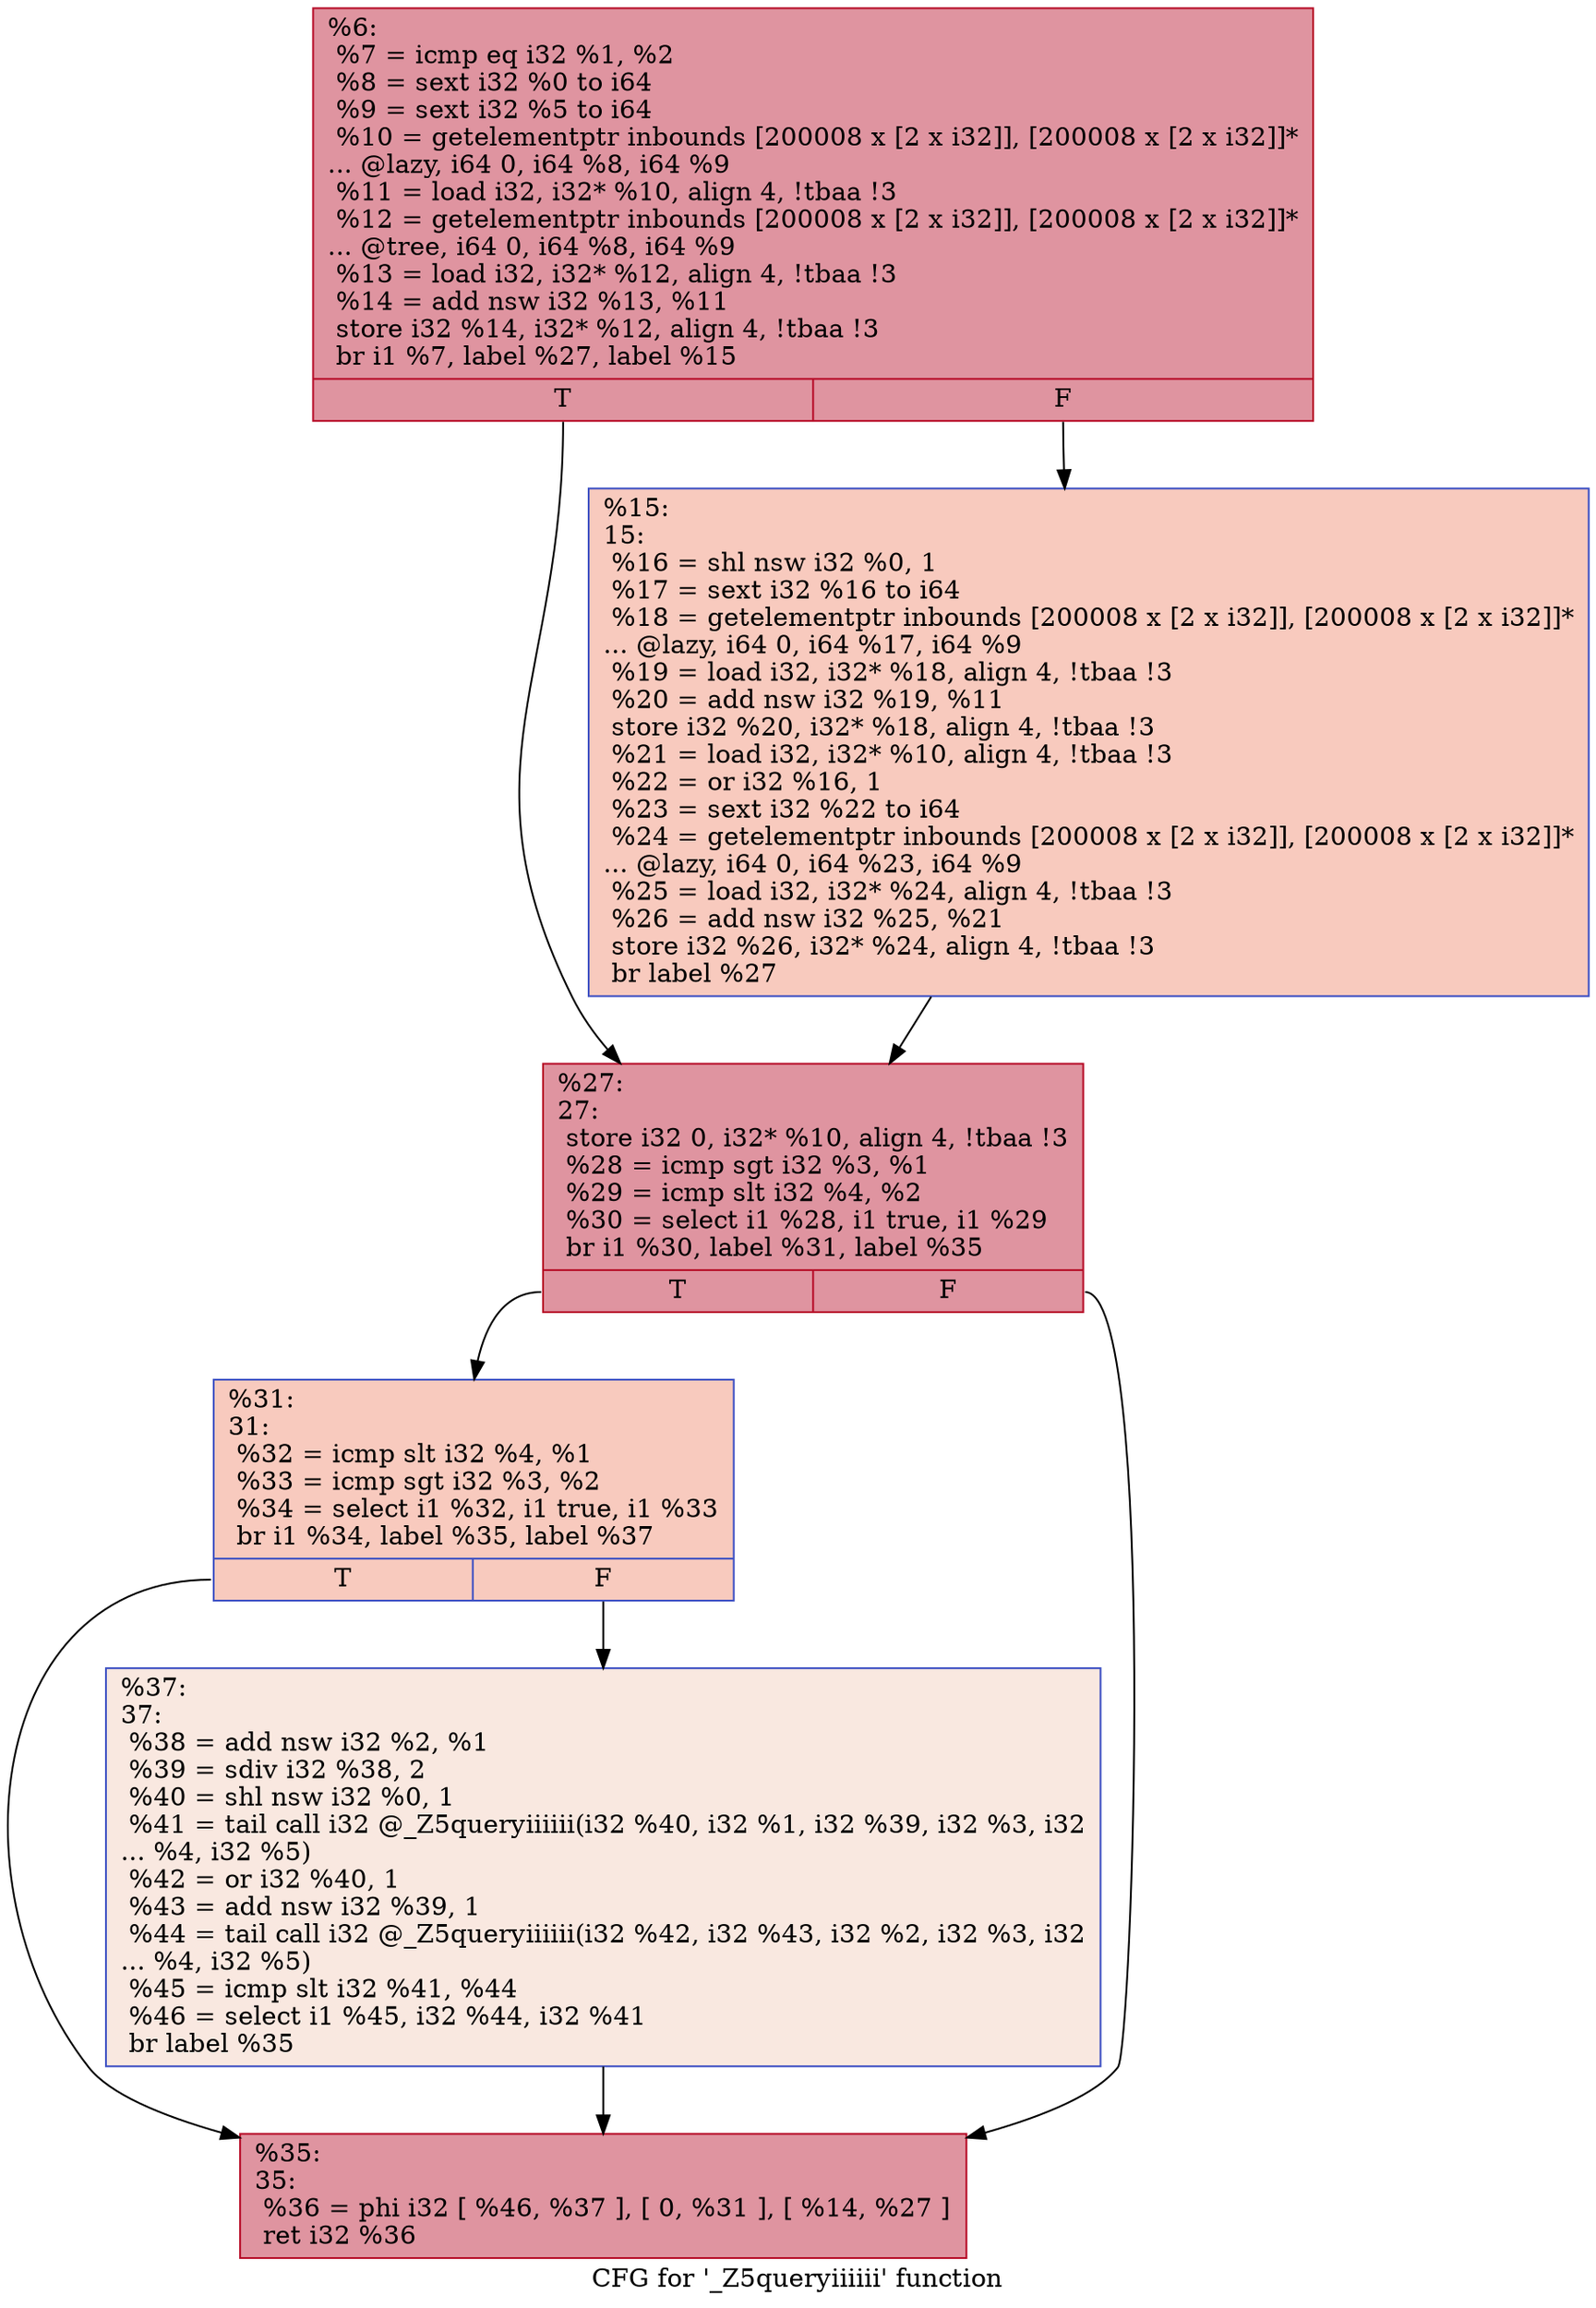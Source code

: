 digraph "CFG for '_Z5queryiiiiii' function" {
	label="CFG for '_Z5queryiiiiii' function";

	Node0x564907f31fb0 [shape=record,color="#b70d28ff", style=filled, fillcolor="#b70d2870",label="{%6:\l  %7 = icmp eq i32 %1, %2\l  %8 = sext i32 %0 to i64\l  %9 = sext i32 %5 to i64\l  %10 = getelementptr inbounds [200008 x [2 x i32]], [200008 x [2 x i32]]*\l... @lazy, i64 0, i64 %8, i64 %9\l  %11 = load i32, i32* %10, align 4, !tbaa !3\l  %12 = getelementptr inbounds [200008 x [2 x i32]], [200008 x [2 x i32]]*\l... @tree, i64 0, i64 %8, i64 %9\l  %13 = load i32, i32* %12, align 4, !tbaa !3\l  %14 = add nsw i32 %13, %11\l  store i32 %14, i32* %12, align 4, !tbaa !3\l  br i1 %7, label %27, label %15\l|{<s0>T|<s1>F}}"];
	Node0x564907f31fb0:s0 -> Node0x564907f31d20;
	Node0x564907f31fb0:s1 -> Node0x564907f32400;
	Node0x564907f32400 [shape=record,color="#3d50c3ff", style=filled, fillcolor="#ef886b70",label="{%15:\l15:                                               \l  %16 = shl nsw i32 %0, 1\l  %17 = sext i32 %16 to i64\l  %18 = getelementptr inbounds [200008 x [2 x i32]], [200008 x [2 x i32]]*\l... @lazy, i64 0, i64 %17, i64 %9\l  %19 = load i32, i32* %18, align 4, !tbaa !3\l  %20 = add nsw i32 %19, %11\l  store i32 %20, i32* %18, align 4, !tbaa !3\l  %21 = load i32, i32* %10, align 4, !tbaa !3\l  %22 = or i32 %16, 1\l  %23 = sext i32 %22 to i64\l  %24 = getelementptr inbounds [200008 x [2 x i32]], [200008 x [2 x i32]]*\l... @lazy, i64 0, i64 %23, i64 %9\l  %25 = load i32, i32* %24, align 4, !tbaa !3\l  %26 = add nsw i32 %25, %21\l  store i32 %26, i32* %24, align 4, !tbaa !3\l  br label %27\l}"];
	Node0x564907f32400 -> Node0x564907f31d20;
	Node0x564907f31d20 [shape=record,color="#b70d28ff", style=filled, fillcolor="#b70d2870",label="{%27:\l27:                                               \l  store i32 0, i32* %10, align 4, !tbaa !3\l  %28 = icmp sgt i32 %3, %1\l  %29 = icmp slt i32 %4, %2\l  %30 = select i1 %28, i1 true, i1 %29\l  br i1 %30, label %31, label %35\l|{<s0>T|<s1>F}}"];
	Node0x564907f31d20:s0 -> Node0x564907f32db0;
	Node0x564907f31d20:s1 -> Node0x564907f32e00;
	Node0x564907f32db0 [shape=record,color="#3d50c3ff", style=filled, fillcolor="#ef886b70",label="{%31:\l31:                                               \l  %32 = icmp slt i32 %4, %1\l  %33 = icmp sgt i32 %3, %2\l  %34 = select i1 %32, i1 true, i1 %33\l  br i1 %34, label %35, label %37\l|{<s0>T|<s1>F}}"];
	Node0x564907f32db0:s0 -> Node0x564907f32e00;
	Node0x564907f32db0:s1 -> Node0x564907f332e0;
	Node0x564907f32e00 [shape=record,color="#b70d28ff", style=filled, fillcolor="#b70d2870",label="{%35:\l35:                                               \l  %36 = phi i32 [ %46, %37 ], [ 0, %31 ], [ %14, %27 ]\l  ret i32 %36\l}"];
	Node0x564907f332e0 [shape=record,color="#3d50c3ff", style=filled, fillcolor="#f1ccb870",label="{%37:\l37:                                               \l  %38 = add nsw i32 %2, %1\l  %39 = sdiv i32 %38, 2\l  %40 = shl nsw i32 %0, 1\l  %41 = tail call i32 @_Z5queryiiiiii(i32 %40, i32 %1, i32 %39, i32 %3, i32\l... %4, i32 %5)\l  %42 = or i32 %40, 1\l  %43 = add nsw i32 %39, 1\l  %44 = tail call i32 @_Z5queryiiiiii(i32 %42, i32 %43, i32 %2, i32 %3, i32\l... %4, i32 %5)\l  %45 = icmp slt i32 %41, %44\l  %46 = select i1 %45, i32 %44, i32 %41\l  br label %35\l}"];
	Node0x564907f332e0 -> Node0x564907f32e00;
}
